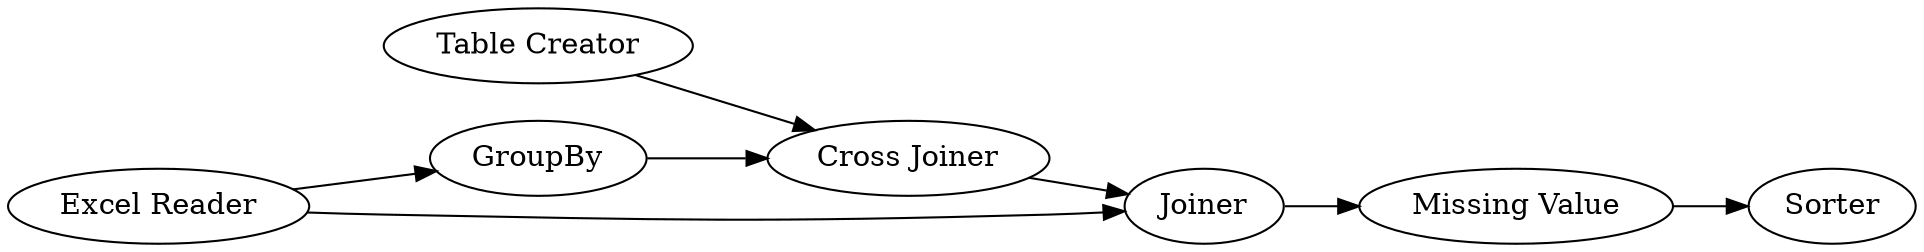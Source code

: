 digraph {
	1 -> 4
	4 -> 5
	3 -> 4
	5 -> 6
	2 -> 3
	2 -> 5
	6 -> 7
	5 [label=Joiner]
	1 [label="Table Creator"]
	7 [label=Sorter]
	4 [label="Cross Joiner"]
	6 [label="Missing Value"]
	3 [label=GroupBy]
	2 [label="Excel Reader"]
	rankdir=LR
}
